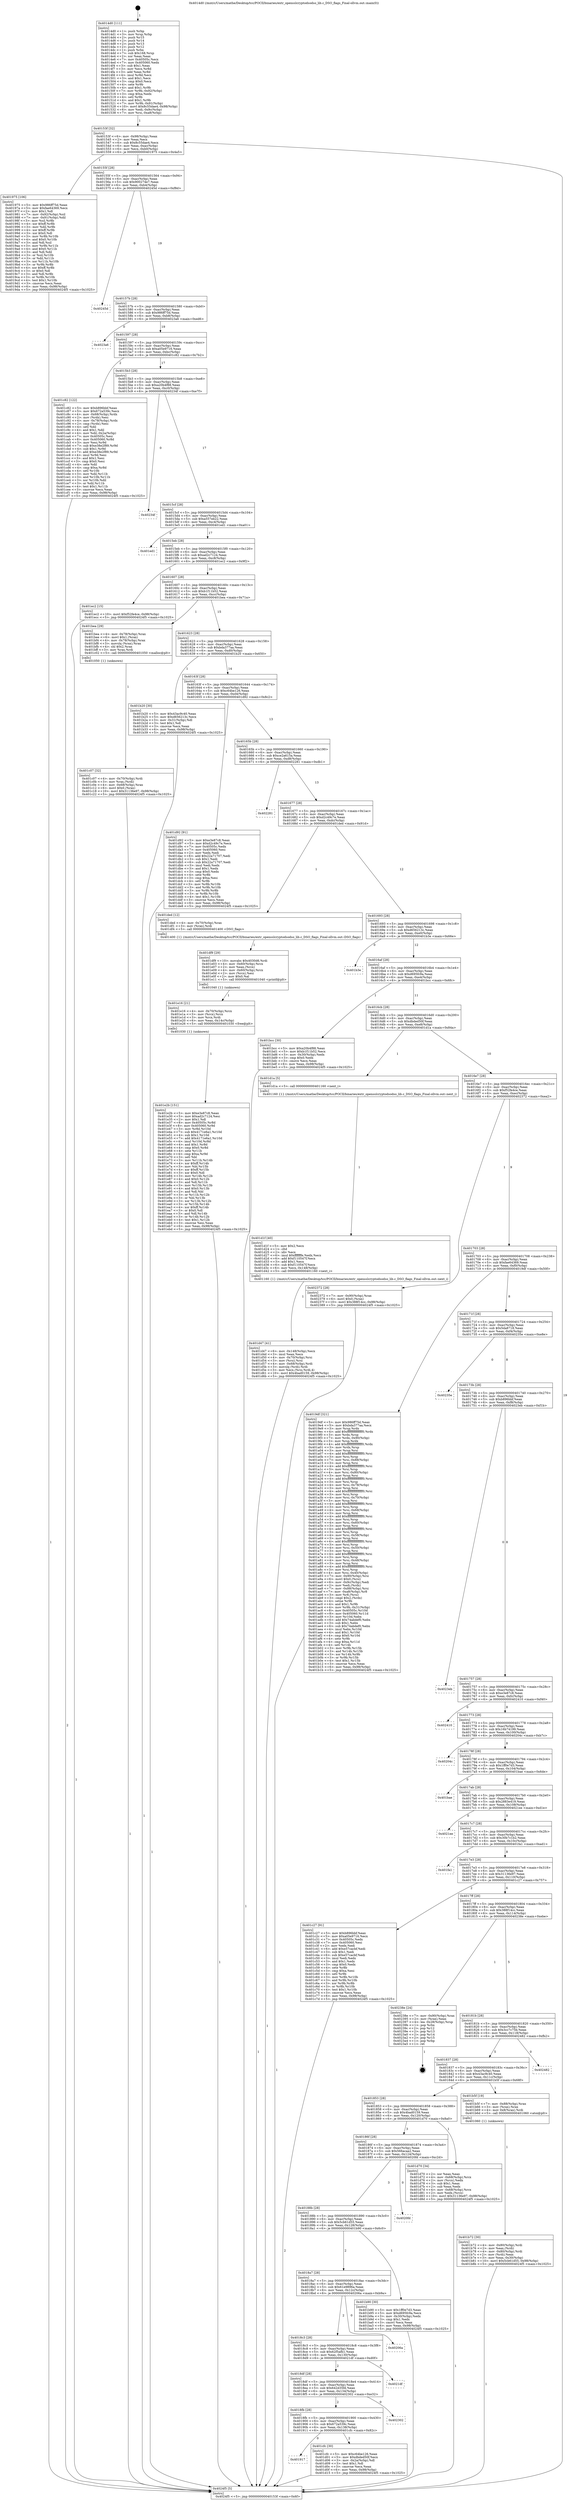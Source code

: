 digraph "0x4014d0" {
  label = "0x4014d0 (/mnt/c/Users/mathe/Desktop/tcc/POCII/binaries/extr_opensslcryptodsodso_lib.c_DSO_flags_Final-ollvm.out::main(0))"
  labelloc = "t"
  node[shape=record]

  Entry [label="",width=0.3,height=0.3,shape=circle,fillcolor=black,style=filled]
  "0x40153f" [label="{
     0x40153f [32]\l
     | [instrs]\l
     &nbsp;&nbsp;0x40153f \<+6\>: mov -0x98(%rbp),%eax\l
     &nbsp;&nbsp;0x401545 \<+2\>: mov %eax,%ecx\l
     &nbsp;&nbsp;0x401547 \<+6\>: sub $0x8c55dae4,%ecx\l
     &nbsp;&nbsp;0x40154d \<+6\>: mov %eax,-0xac(%rbp)\l
     &nbsp;&nbsp;0x401553 \<+6\>: mov %ecx,-0xb0(%rbp)\l
     &nbsp;&nbsp;0x401559 \<+6\>: je 0000000000401975 \<main+0x4a5\>\l
  }"]
  "0x401975" [label="{
     0x401975 [106]\l
     | [instrs]\l
     &nbsp;&nbsp;0x401975 \<+5\>: mov $0x986ff75d,%eax\l
     &nbsp;&nbsp;0x40197a \<+5\>: mov $0xfae64369,%ecx\l
     &nbsp;&nbsp;0x40197f \<+2\>: mov $0x1,%dl\l
     &nbsp;&nbsp;0x401981 \<+7\>: mov -0x92(%rbp),%sil\l
     &nbsp;&nbsp;0x401988 \<+7\>: mov -0x91(%rbp),%dil\l
     &nbsp;&nbsp;0x40198f \<+3\>: mov %sil,%r8b\l
     &nbsp;&nbsp;0x401992 \<+4\>: xor $0xff,%r8b\l
     &nbsp;&nbsp;0x401996 \<+3\>: mov %dil,%r9b\l
     &nbsp;&nbsp;0x401999 \<+4\>: xor $0xff,%r9b\l
     &nbsp;&nbsp;0x40199d \<+3\>: xor $0x0,%dl\l
     &nbsp;&nbsp;0x4019a0 \<+3\>: mov %r8b,%r10b\l
     &nbsp;&nbsp;0x4019a3 \<+4\>: and $0x0,%r10b\l
     &nbsp;&nbsp;0x4019a7 \<+3\>: and %dl,%sil\l
     &nbsp;&nbsp;0x4019aa \<+3\>: mov %r9b,%r11b\l
     &nbsp;&nbsp;0x4019ad \<+4\>: and $0x0,%r11b\l
     &nbsp;&nbsp;0x4019b1 \<+3\>: and %dl,%dil\l
     &nbsp;&nbsp;0x4019b4 \<+3\>: or %sil,%r10b\l
     &nbsp;&nbsp;0x4019b7 \<+3\>: or %dil,%r11b\l
     &nbsp;&nbsp;0x4019ba \<+3\>: xor %r11b,%r10b\l
     &nbsp;&nbsp;0x4019bd \<+3\>: or %r9b,%r8b\l
     &nbsp;&nbsp;0x4019c0 \<+4\>: xor $0xff,%r8b\l
     &nbsp;&nbsp;0x4019c4 \<+3\>: or $0x0,%dl\l
     &nbsp;&nbsp;0x4019c7 \<+3\>: and %dl,%r8b\l
     &nbsp;&nbsp;0x4019ca \<+3\>: or %r8b,%r10b\l
     &nbsp;&nbsp;0x4019cd \<+4\>: test $0x1,%r10b\l
     &nbsp;&nbsp;0x4019d1 \<+3\>: cmovne %ecx,%eax\l
     &nbsp;&nbsp;0x4019d4 \<+6\>: mov %eax,-0x98(%rbp)\l
     &nbsp;&nbsp;0x4019da \<+5\>: jmp 00000000004024f5 \<main+0x1025\>\l
  }"]
  "0x40155f" [label="{
     0x40155f [28]\l
     | [instrs]\l
     &nbsp;&nbsp;0x40155f \<+5\>: jmp 0000000000401564 \<main+0x94\>\l
     &nbsp;&nbsp;0x401564 \<+6\>: mov -0xac(%rbp),%eax\l
     &nbsp;&nbsp;0x40156a \<+5\>: sub $0x900274e7,%eax\l
     &nbsp;&nbsp;0x40156f \<+6\>: mov %eax,-0xb4(%rbp)\l
     &nbsp;&nbsp;0x401575 \<+6\>: je 000000000040245d \<main+0xf8d\>\l
  }"]
  "0x4024f5" [label="{
     0x4024f5 [5]\l
     | [instrs]\l
     &nbsp;&nbsp;0x4024f5 \<+5\>: jmp 000000000040153f \<main+0x6f\>\l
  }"]
  "0x4014d0" [label="{
     0x4014d0 [111]\l
     | [instrs]\l
     &nbsp;&nbsp;0x4014d0 \<+1\>: push %rbp\l
     &nbsp;&nbsp;0x4014d1 \<+3\>: mov %rsp,%rbp\l
     &nbsp;&nbsp;0x4014d4 \<+2\>: push %r15\l
     &nbsp;&nbsp;0x4014d6 \<+2\>: push %r14\l
     &nbsp;&nbsp;0x4014d8 \<+2\>: push %r13\l
     &nbsp;&nbsp;0x4014da \<+2\>: push %r12\l
     &nbsp;&nbsp;0x4014dc \<+1\>: push %rbx\l
     &nbsp;&nbsp;0x4014dd \<+7\>: sub $0x168,%rsp\l
     &nbsp;&nbsp;0x4014e4 \<+2\>: xor %eax,%eax\l
     &nbsp;&nbsp;0x4014e6 \<+7\>: mov 0x40505c,%ecx\l
     &nbsp;&nbsp;0x4014ed \<+7\>: mov 0x405060,%edx\l
     &nbsp;&nbsp;0x4014f4 \<+3\>: sub $0x1,%eax\l
     &nbsp;&nbsp;0x4014f7 \<+3\>: mov %ecx,%r8d\l
     &nbsp;&nbsp;0x4014fa \<+3\>: add %eax,%r8d\l
     &nbsp;&nbsp;0x4014fd \<+4\>: imul %r8d,%ecx\l
     &nbsp;&nbsp;0x401501 \<+3\>: and $0x1,%ecx\l
     &nbsp;&nbsp;0x401504 \<+3\>: cmp $0x0,%ecx\l
     &nbsp;&nbsp;0x401507 \<+4\>: sete %r9b\l
     &nbsp;&nbsp;0x40150b \<+4\>: and $0x1,%r9b\l
     &nbsp;&nbsp;0x40150f \<+7\>: mov %r9b,-0x92(%rbp)\l
     &nbsp;&nbsp;0x401516 \<+3\>: cmp $0xa,%edx\l
     &nbsp;&nbsp;0x401519 \<+4\>: setl %r9b\l
     &nbsp;&nbsp;0x40151d \<+4\>: and $0x1,%r9b\l
     &nbsp;&nbsp;0x401521 \<+7\>: mov %r9b,-0x91(%rbp)\l
     &nbsp;&nbsp;0x401528 \<+10\>: movl $0x8c55dae4,-0x98(%rbp)\l
     &nbsp;&nbsp;0x401532 \<+6\>: mov %edi,-0x9c(%rbp)\l
     &nbsp;&nbsp;0x401538 \<+7\>: mov %rsi,-0xa8(%rbp)\l
  }"]
  Exit [label="",width=0.3,height=0.3,shape=circle,fillcolor=black,style=filled,peripheries=2]
  "0x40245d" [label="{
     0x40245d\l
  }", style=dashed]
  "0x40157b" [label="{
     0x40157b [28]\l
     | [instrs]\l
     &nbsp;&nbsp;0x40157b \<+5\>: jmp 0000000000401580 \<main+0xb0\>\l
     &nbsp;&nbsp;0x401580 \<+6\>: mov -0xac(%rbp),%eax\l
     &nbsp;&nbsp;0x401586 \<+5\>: sub $0x986ff75d,%eax\l
     &nbsp;&nbsp;0x40158b \<+6\>: mov %eax,-0xb8(%rbp)\l
     &nbsp;&nbsp;0x401591 \<+6\>: je 00000000004023a6 \<main+0xed6\>\l
  }"]
  "0x401e2b" [label="{
     0x401e2b [151]\l
     | [instrs]\l
     &nbsp;&nbsp;0x401e2b \<+5\>: mov $0xe3e87c8,%eax\l
     &nbsp;&nbsp;0x401e30 \<+5\>: mov $0xad2c7124,%esi\l
     &nbsp;&nbsp;0x401e35 \<+2\>: mov $0x1,%dl\l
     &nbsp;&nbsp;0x401e37 \<+8\>: mov 0x40505c,%r8d\l
     &nbsp;&nbsp;0x401e3f \<+8\>: mov 0x405060,%r9d\l
     &nbsp;&nbsp;0x401e47 \<+3\>: mov %r8d,%r10d\l
     &nbsp;&nbsp;0x401e4a \<+7\>: sub $0x4171e6a1,%r10d\l
     &nbsp;&nbsp;0x401e51 \<+4\>: sub $0x1,%r10d\l
     &nbsp;&nbsp;0x401e55 \<+7\>: add $0x4171e6a1,%r10d\l
     &nbsp;&nbsp;0x401e5c \<+4\>: imul %r10d,%r8d\l
     &nbsp;&nbsp;0x401e60 \<+4\>: and $0x1,%r8d\l
     &nbsp;&nbsp;0x401e64 \<+4\>: cmp $0x0,%r8d\l
     &nbsp;&nbsp;0x401e68 \<+4\>: sete %r11b\l
     &nbsp;&nbsp;0x401e6c \<+4\>: cmp $0xa,%r9d\l
     &nbsp;&nbsp;0x401e70 \<+3\>: setl %bl\l
     &nbsp;&nbsp;0x401e73 \<+3\>: mov %r11b,%r14b\l
     &nbsp;&nbsp;0x401e76 \<+4\>: xor $0xff,%r14b\l
     &nbsp;&nbsp;0x401e7a \<+3\>: mov %bl,%r15b\l
     &nbsp;&nbsp;0x401e7d \<+4\>: xor $0xff,%r15b\l
     &nbsp;&nbsp;0x401e81 \<+3\>: xor $0x0,%dl\l
     &nbsp;&nbsp;0x401e84 \<+3\>: mov %r14b,%r12b\l
     &nbsp;&nbsp;0x401e87 \<+4\>: and $0x0,%r12b\l
     &nbsp;&nbsp;0x401e8b \<+3\>: and %dl,%r11b\l
     &nbsp;&nbsp;0x401e8e \<+3\>: mov %r15b,%r13b\l
     &nbsp;&nbsp;0x401e91 \<+4\>: and $0x0,%r13b\l
     &nbsp;&nbsp;0x401e95 \<+2\>: and %dl,%bl\l
     &nbsp;&nbsp;0x401e97 \<+3\>: or %r11b,%r12b\l
     &nbsp;&nbsp;0x401e9a \<+3\>: or %bl,%r13b\l
     &nbsp;&nbsp;0x401e9d \<+3\>: xor %r13b,%r12b\l
     &nbsp;&nbsp;0x401ea0 \<+3\>: or %r15b,%r14b\l
     &nbsp;&nbsp;0x401ea3 \<+4\>: xor $0xff,%r14b\l
     &nbsp;&nbsp;0x401ea7 \<+3\>: or $0x0,%dl\l
     &nbsp;&nbsp;0x401eaa \<+3\>: and %dl,%r14b\l
     &nbsp;&nbsp;0x401ead \<+3\>: or %r14b,%r12b\l
     &nbsp;&nbsp;0x401eb0 \<+4\>: test $0x1,%r12b\l
     &nbsp;&nbsp;0x401eb4 \<+3\>: cmovne %esi,%eax\l
     &nbsp;&nbsp;0x401eb7 \<+6\>: mov %eax,-0x98(%rbp)\l
     &nbsp;&nbsp;0x401ebd \<+5\>: jmp 00000000004024f5 \<main+0x1025\>\l
  }"]
  "0x4023a6" [label="{
     0x4023a6\l
  }", style=dashed]
  "0x401597" [label="{
     0x401597 [28]\l
     | [instrs]\l
     &nbsp;&nbsp;0x401597 \<+5\>: jmp 000000000040159c \<main+0xcc\>\l
     &nbsp;&nbsp;0x40159c \<+6\>: mov -0xac(%rbp),%eax\l
     &nbsp;&nbsp;0x4015a2 \<+5\>: sub $0xa05e9716,%eax\l
     &nbsp;&nbsp;0x4015a7 \<+6\>: mov %eax,-0xbc(%rbp)\l
     &nbsp;&nbsp;0x4015ad \<+6\>: je 0000000000401c82 \<main+0x7b2\>\l
  }"]
  "0x401e16" [label="{
     0x401e16 [21]\l
     | [instrs]\l
     &nbsp;&nbsp;0x401e16 \<+4\>: mov -0x70(%rbp),%rcx\l
     &nbsp;&nbsp;0x401e1a \<+3\>: mov (%rcx),%rcx\l
     &nbsp;&nbsp;0x401e1d \<+3\>: mov %rcx,%rdi\l
     &nbsp;&nbsp;0x401e20 \<+6\>: mov %eax,-0x14c(%rbp)\l
     &nbsp;&nbsp;0x401e26 \<+5\>: call 0000000000401030 \<free@plt\>\l
     | [calls]\l
     &nbsp;&nbsp;0x401030 \{1\} (unknown)\l
  }"]
  "0x401c82" [label="{
     0x401c82 [122]\l
     | [instrs]\l
     &nbsp;&nbsp;0x401c82 \<+5\>: mov $0xb896bbf,%eax\l
     &nbsp;&nbsp;0x401c87 \<+5\>: mov $0x672a539c,%ecx\l
     &nbsp;&nbsp;0x401c8c \<+4\>: mov -0x68(%rbp),%rdx\l
     &nbsp;&nbsp;0x401c90 \<+2\>: mov (%rdx),%esi\l
     &nbsp;&nbsp;0x401c92 \<+4\>: mov -0x78(%rbp),%rdx\l
     &nbsp;&nbsp;0x401c96 \<+2\>: cmp (%rdx),%esi\l
     &nbsp;&nbsp;0x401c98 \<+4\>: setl %dil\l
     &nbsp;&nbsp;0x401c9c \<+4\>: and $0x1,%dil\l
     &nbsp;&nbsp;0x401ca0 \<+4\>: mov %dil,-0x2a(%rbp)\l
     &nbsp;&nbsp;0x401ca4 \<+7\>: mov 0x40505c,%esi\l
     &nbsp;&nbsp;0x401cab \<+8\>: mov 0x405060,%r8d\l
     &nbsp;&nbsp;0x401cb3 \<+3\>: mov %esi,%r9d\l
     &nbsp;&nbsp;0x401cb6 \<+7\>: sub $0xe38e2f89,%r9d\l
     &nbsp;&nbsp;0x401cbd \<+4\>: sub $0x1,%r9d\l
     &nbsp;&nbsp;0x401cc1 \<+7\>: add $0xe38e2f89,%r9d\l
     &nbsp;&nbsp;0x401cc8 \<+4\>: imul %r9d,%esi\l
     &nbsp;&nbsp;0x401ccc \<+3\>: and $0x1,%esi\l
     &nbsp;&nbsp;0x401ccf \<+3\>: cmp $0x0,%esi\l
     &nbsp;&nbsp;0x401cd2 \<+4\>: sete %dil\l
     &nbsp;&nbsp;0x401cd6 \<+4\>: cmp $0xa,%r8d\l
     &nbsp;&nbsp;0x401cda \<+4\>: setl %r10b\l
     &nbsp;&nbsp;0x401cde \<+3\>: mov %dil,%r11b\l
     &nbsp;&nbsp;0x401ce1 \<+3\>: and %r10b,%r11b\l
     &nbsp;&nbsp;0x401ce4 \<+3\>: xor %r10b,%dil\l
     &nbsp;&nbsp;0x401ce7 \<+3\>: or %dil,%r11b\l
     &nbsp;&nbsp;0x401cea \<+4\>: test $0x1,%r11b\l
     &nbsp;&nbsp;0x401cee \<+3\>: cmovne %ecx,%eax\l
     &nbsp;&nbsp;0x401cf1 \<+6\>: mov %eax,-0x98(%rbp)\l
     &nbsp;&nbsp;0x401cf7 \<+5\>: jmp 00000000004024f5 \<main+0x1025\>\l
  }"]
  "0x4015b3" [label="{
     0x4015b3 [28]\l
     | [instrs]\l
     &nbsp;&nbsp;0x4015b3 \<+5\>: jmp 00000000004015b8 \<main+0xe8\>\l
     &nbsp;&nbsp;0x4015b8 \<+6\>: mov -0xac(%rbp),%eax\l
     &nbsp;&nbsp;0x4015be \<+5\>: sub $0xa20b4f88,%eax\l
     &nbsp;&nbsp;0x4015c3 \<+6\>: mov %eax,-0xc0(%rbp)\l
     &nbsp;&nbsp;0x4015c9 \<+6\>: je 000000000040234f \<main+0xe7f\>\l
  }"]
  "0x401df9" [label="{
     0x401df9 [29]\l
     | [instrs]\l
     &nbsp;&nbsp;0x401df9 \<+10\>: movabs $0x4030d6,%rdi\l
     &nbsp;&nbsp;0x401e03 \<+4\>: mov -0x60(%rbp),%rcx\l
     &nbsp;&nbsp;0x401e07 \<+2\>: mov %eax,(%rcx)\l
     &nbsp;&nbsp;0x401e09 \<+4\>: mov -0x60(%rbp),%rcx\l
     &nbsp;&nbsp;0x401e0d \<+2\>: mov (%rcx),%esi\l
     &nbsp;&nbsp;0x401e0f \<+2\>: mov $0x0,%al\l
     &nbsp;&nbsp;0x401e11 \<+5\>: call 0000000000401040 \<printf@plt\>\l
     | [calls]\l
     &nbsp;&nbsp;0x401040 \{1\} (unknown)\l
  }"]
  "0x40234f" [label="{
     0x40234f\l
  }", style=dashed]
  "0x4015cf" [label="{
     0x4015cf [28]\l
     | [instrs]\l
     &nbsp;&nbsp;0x4015cf \<+5\>: jmp 00000000004015d4 \<main+0x104\>\l
     &nbsp;&nbsp;0x4015d4 \<+6\>: mov -0xac(%rbp),%eax\l
     &nbsp;&nbsp;0x4015da \<+5\>: sub $0xa557eb22,%eax\l
     &nbsp;&nbsp;0x4015df \<+6\>: mov %eax,-0xc4(%rbp)\l
     &nbsp;&nbsp;0x4015e5 \<+6\>: je 0000000000401ed1 \<main+0xa01\>\l
  }"]
  "0x401d47" [label="{
     0x401d47 [41]\l
     | [instrs]\l
     &nbsp;&nbsp;0x401d47 \<+6\>: mov -0x148(%rbp),%ecx\l
     &nbsp;&nbsp;0x401d4d \<+3\>: imul %eax,%ecx\l
     &nbsp;&nbsp;0x401d50 \<+4\>: mov -0x70(%rbp),%rsi\l
     &nbsp;&nbsp;0x401d54 \<+3\>: mov (%rsi),%rsi\l
     &nbsp;&nbsp;0x401d57 \<+4\>: mov -0x68(%rbp),%rdi\l
     &nbsp;&nbsp;0x401d5b \<+3\>: movslq (%rdi),%rdi\l
     &nbsp;&nbsp;0x401d5e \<+3\>: mov %ecx,(%rsi,%rdi,4)\l
     &nbsp;&nbsp;0x401d61 \<+10\>: movl $0x4bad0159,-0x98(%rbp)\l
     &nbsp;&nbsp;0x401d6b \<+5\>: jmp 00000000004024f5 \<main+0x1025\>\l
  }"]
  "0x401ed1" [label="{
     0x401ed1\l
  }", style=dashed]
  "0x4015eb" [label="{
     0x4015eb [28]\l
     | [instrs]\l
     &nbsp;&nbsp;0x4015eb \<+5\>: jmp 00000000004015f0 \<main+0x120\>\l
     &nbsp;&nbsp;0x4015f0 \<+6\>: mov -0xac(%rbp),%eax\l
     &nbsp;&nbsp;0x4015f6 \<+5\>: sub $0xad2c7124,%eax\l
     &nbsp;&nbsp;0x4015fb \<+6\>: mov %eax,-0xc8(%rbp)\l
     &nbsp;&nbsp;0x401601 \<+6\>: je 0000000000401ec2 \<main+0x9f2\>\l
  }"]
  "0x401d1f" [label="{
     0x401d1f [40]\l
     | [instrs]\l
     &nbsp;&nbsp;0x401d1f \<+5\>: mov $0x2,%ecx\l
     &nbsp;&nbsp;0x401d24 \<+1\>: cltd\l
     &nbsp;&nbsp;0x401d25 \<+2\>: idiv %ecx\l
     &nbsp;&nbsp;0x401d27 \<+6\>: imul $0xfffffffe,%edx,%ecx\l
     &nbsp;&nbsp;0x401d2d \<+6\>: add $0xf110547f,%ecx\l
     &nbsp;&nbsp;0x401d33 \<+3\>: add $0x1,%ecx\l
     &nbsp;&nbsp;0x401d36 \<+6\>: sub $0xf110547f,%ecx\l
     &nbsp;&nbsp;0x401d3c \<+6\>: mov %ecx,-0x148(%rbp)\l
     &nbsp;&nbsp;0x401d42 \<+5\>: call 0000000000401160 \<next_i\>\l
     | [calls]\l
     &nbsp;&nbsp;0x401160 \{1\} (/mnt/c/Users/mathe/Desktop/tcc/POCII/binaries/extr_opensslcryptodsodso_lib.c_DSO_flags_Final-ollvm.out::next_i)\l
  }"]
  "0x401ec2" [label="{
     0x401ec2 [15]\l
     | [instrs]\l
     &nbsp;&nbsp;0x401ec2 \<+10\>: movl $0xf52fe4ce,-0x98(%rbp)\l
     &nbsp;&nbsp;0x401ecc \<+5\>: jmp 00000000004024f5 \<main+0x1025\>\l
  }"]
  "0x401607" [label="{
     0x401607 [28]\l
     | [instrs]\l
     &nbsp;&nbsp;0x401607 \<+5\>: jmp 000000000040160c \<main+0x13c\>\l
     &nbsp;&nbsp;0x40160c \<+6\>: mov -0xac(%rbp),%eax\l
     &nbsp;&nbsp;0x401612 \<+5\>: sub $0xb1f11b52,%eax\l
     &nbsp;&nbsp;0x401617 \<+6\>: mov %eax,-0xcc(%rbp)\l
     &nbsp;&nbsp;0x40161d \<+6\>: je 0000000000401bea \<main+0x71a\>\l
  }"]
  "0x401917" [label="{
     0x401917\l
  }", style=dashed]
  "0x401bea" [label="{
     0x401bea [29]\l
     | [instrs]\l
     &nbsp;&nbsp;0x401bea \<+4\>: mov -0x78(%rbp),%rax\l
     &nbsp;&nbsp;0x401bee \<+6\>: movl $0x1,(%rax)\l
     &nbsp;&nbsp;0x401bf4 \<+4\>: mov -0x78(%rbp),%rax\l
     &nbsp;&nbsp;0x401bf8 \<+3\>: movslq (%rax),%rax\l
     &nbsp;&nbsp;0x401bfb \<+4\>: shl $0x2,%rax\l
     &nbsp;&nbsp;0x401bff \<+3\>: mov %rax,%rdi\l
     &nbsp;&nbsp;0x401c02 \<+5\>: call 0000000000401050 \<malloc@plt\>\l
     | [calls]\l
     &nbsp;&nbsp;0x401050 \{1\} (unknown)\l
  }"]
  "0x401623" [label="{
     0x401623 [28]\l
     | [instrs]\l
     &nbsp;&nbsp;0x401623 \<+5\>: jmp 0000000000401628 \<main+0x158\>\l
     &nbsp;&nbsp;0x401628 \<+6\>: mov -0xac(%rbp),%eax\l
     &nbsp;&nbsp;0x40162e \<+5\>: sub $0xbda377aa,%eax\l
     &nbsp;&nbsp;0x401633 \<+6\>: mov %eax,-0xd0(%rbp)\l
     &nbsp;&nbsp;0x401639 \<+6\>: je 0000000000401b20 \<main+0x650\>\l
  }"]
  "0x401cfc" [label="{
     0x401cfc [30]\l
     | [instrs]\l
     &nbsp;&nbsp;0x401cfc \<+5\>: mov $0xc64be126,%eax\l
     &nbsp;&nbsp;0x401d01 \<+5\>: mov $0xdbded50f,%ecx\l
     &nbsp;&nbsp;0x401d06 \<+3\>: mov -0x2a(%rbp),%dl\l
     &nbsp;&nbsp;0x401d09 \<+3\>: test $0x1,%dl\l
     &nbsp;&nbsp;0x401d0c \<+3\>: cmovne %ecx,%eax\l
     &nbsp;&nbsp;0x401d0f \<+6\>: mov %eax,-0x98(%rbp)\l
     &nbsp;&nbsp;0x401d15 \<+5\>: jmp 00000000004024f5 \<main+0x1025\>\l
  }"]
  "0x401b20" [label="{
     0x401b20 [30]\l
     | [instrs]\l
     &nbsp;&nbsp;0x401b20 \<+5\>: mov $0x43ac9c40,%eax\l
     &nbsp;&nbsp;0x401b25 \<+5\>: mov $0xd656213c,%ecx\l
     &nbsp;&nbsp;0x401b2a \<+3\>: mov -0x31(%rbp),%dl\l
     &nbsp;&nbsp;0x401b2d \<+3\>: test $0x1,%dl\l
     &nbsp;&nbsp;0x401b30 \<+3\>: cmovne %ecx,%eax\l
     &nbsp;&nbsp;0x401b33 \<+6\>: mov %eax,-0x98(%rbp)\l
     &nbsp;&nbsp;0x401b39 \<+5\>: jmp 00000000004024f5 \<main+0x1025\>\l
  }"]
  "0x40163f" [label="{
     0x40163f [28]\l
     | [instrs]\l
     &nbsp;&nbsp;0x40163f \<+5\>: jmp 0000000000401644 \<main+0x174\>\l
     &nbsp;&nbsp;0x401644 \<+6\>: mov -0xac(%rbp),%eax\l
     &nbsp;&nbsp;0x40164a \<+5\>: sub $0xc64be126,%eax\l
     &nbsp;&nbsp;0x40164f \<+6\>: mov %eax,-0xd4(%rbp)\l
     &nbsp;&nbsp;0x401655 \<+6\>: je 0000000000401d92 \<main+0x8c2\>\l
  }"]
  "0x4018fb" [label="{
     0x4018fb [28]\l
     | [instrs]\l
     &nbsp;&nbsp;0x4018fb \<+5\>: jmp 0000000000401900 \<main+0x430\>\l
     &nbsp;&nbsp;0x401900 \<+6\>: mov -0xac(%rbp),%eax\l
     &nbsp;&nbsp;0x401906 \<+5\>: sub $0x672a539c,%eax\l
     &nbsp;&nbsp;0x40190b \<+6\>: mov %eax,-0x138(%rbp)\l
     &nbsp;&nbsp;0x401911 \<+6\>: je 0000000000401cfc \<main+0x82c\>\l
  }"]
  "0x401d92" [label="{
     0x401d92 [91]\l
     | [instrs]\l
     &nbsp;&nbsp;0x401d92 \<+5\>: mov $0xe3e87c8,%eax\l
     &nbsp;&nbsp;0x401d97 \<+5\>: mov $0xd2c49c7e,%ecx\l
     &nbsp;&nbsp;0x401d9c \<+7\>: mov 0x40505c,%edx\l
     &nbsp;&nbsp;0x401da3 \<+7\>: mov 0x405060,%esi\l
     &nbsp;&nbsp;0x401daa \<+2\>: mov %edx,%edi\l
     &nbsp;&nbsp;0x401dac \<+6\>: add $0x22a71707,%edi\l
     &nbsp;&nbsp;0x401db2 \<+3\>: sub $0x1,%edi\l
     &nbsp;&nbsp;0x401db5 \<+6\>: sub $0x22a71707,%edi\l
     &nbsp;&nbsp;0x401dbb \<+3\>: imul %edi,%edx\l
     &nbsp;&nbsp;0x401dbe \<+3\>: and $0x1,%edx\l
     &nbsp;&nbsp;0x401dc1 \<+3\>: cmp $0x0,%edx\l
     &nbsp;&nbsp;0x401dc4 \<+4\>: sete %r8b\l
     &nbsp;&nbsp;0x401dc8 \<+3\>: cmp $0xa,%esi\l
     &nbsp;&nbsp;0x401dcb \<+4\>: setl %r9b\l
     &nbsp;&nbsp;0x401dcf \<+3\>: mov %r8b,%r10b\l
     &nbsp;&nbsp;0x401dd2 \<+3\>: and %r9b,%r10b\l
     &nbsp;&nbsp;0x401dd5 \<+3\>: xor %r9b,%r8b\l
     &nbsp;&nbsp;0x401dd8 \<+3\>: or %r8b,%r10b\l
     &nbsp;&nbsp;0x401ddb \<+4\>: test $0x1,%r10b\l
     &nbsp;&nbsp;0x401ddf \<+3\>: cmovne %ecx,%eax\l
     &nbsp;&nbsp;0x401de2 \<+6\>: mov %eax,-0x98(%rbp)\l
     &nbsp;&nbsp;0x401de8 \<+5\>: jmp 00000000004024f5 \<main+0x1025\>\l
  }"]
  "0x40165b" [label="{
     0x40165b [28]\l
     | [instrs]\l
     &nbsp;&nbsp;0x40165b \<+5\>: jmp 0000000000401660 \<main+0x190\>\l
     &nbsp;&nbsp;0x401660 \<+6\>: mov -0xac(%rbp),%eax\l
     &nbsp;&nbsp;0x401666 \<+5\>: sub $0xce2a615a,%eax\l
     &nbsp;&nbsp;0x40166b \<+6\>: mov %eax,-0xd8(%rbp)\l
     &nbsp;&nbsp;0x401671 \<+6\>: je 0000000000402281 \<main+0xdb1\>\l
  }"]
  "0x402302" [label="{
     0x402302\l
  }", style=dashed]
  "0x402281" [label="{
     0x402281\l
  }", style=dashed]
  "0x401677" [label="{
     0x401677 [28]\l
     | [instrs]\l
     &nbsp;&nbsp;0x401677 \<+5\>: jmp 000000000040167c \<main+0x1ac\>\l
     &nbsp;&nbsp;0x40167c \<+6\>: mov -0xac(%rbp),%eax\l
     &nbsp;&nbsp;0x401682 \<+5\>: sub $0xd2c49c7e,%eax\l
     &nbsp;&nbsp;0x401687 \<+6\>: mov %eax,-0xdc(%rbp)\l
     &nbsp;&nbsp;0x40168d \<+6\>: je 0000000000401ded \<main+0x91d\>\l
  }"]
  "0x4018df" [label="{
     0x4018df [28]\l
     | [instrs]\l
     &nbsp;&nbsp;0x4018df \<+5\>: jmp 00000000004018e4 \<main+0x414\>\l
     &nbsp;&nbsp;0x4018e4 \<+6\>: mov -0xac(%rbp),%eax\l
     &nbsp;&nbsp;0x4018ea \<+5\>: sub $0x642d35fd,%eax\l
     &nbsp;&nbsp;0x4018ef \<+6\>: mov %eax,-0x134(%rbp)\l
     &nbsp;&nbsp;0x4018f5 \<+6\>: je 0000000000402302 \<main+0xe32\>\l
  }"]
  "0x401ded" [label="{
     0x401ded [12]\l
     | [instrs]\l
     &nbsp;&nbsp;0x401ded \<+4\>: mov -0x70(%rbp),%rax\l
     &nbsp;&nbsp;0x401df1 \<+3\>: mov (%rax),%rdi\l
     &nbsp;&nbsp;0x401df4 \<+5\>: call 0000000000401400 \<DSO_flags\>\l
     | [calls]\l
     &nbsp;&nbsp;0x401400 \{1\} (/mnt/c/Users/mathe/Desktop/tcc/POCII/binaries/extr_opensslcryptodsodso_lib.c_DSO_flags_Final-ollvm.out::DSO_flags)\l
  }"]
  "0x401693" [label="{
     0x401693 [28]\l
     | [instrs]\l
     &nbsp;&nbsp;0x401693 \<+5\>: jmp 0000000000401698 \<main+0x1c8\>\l
     &nbsp;&nbsp;0x401698 \<+6\>: mov -0xac(%rbp),%eax\l
     &nbsp;&nbsp;0x40169e \<+5\>: sub $0xd656213c,%eax\l
     &nbsp;&nbsp;0x4016a3 \<+6\>: mov %eax,-0xe0(%rbp)\l
     &nbsp;&nbsp;0x4016a9 \<+6\>: je 0000000000401b3e \<main+0x66e\>\l
  }"]
  "0x4021df" [label="{
     0x4021df\l
  }", style=dashed]
  "0x401b3e" [label="{
     0x401b3e\l
  }", style=dashed]
  "0x4016af" [label="{
     0x4016af [28]\l
     | [instrs]\l
     &nbsp;&nbsp;0x4016af \<+5\>: jmp 00000000004016b4 \<main+0x1e4\>\l
     &nbsp;&nbsp;0x4016b4 \<+6\>: mov -0xac(%rbp),%eax\l
     &nbsp;&nbsp;0x4016ba \<+5\>: sub $0xd695fc9a,%eax\l
     &nbsp;&nbsp;0x4016bf \<+6\>: mov %eax,-0xe4(%rbp)\l
     &nbsp;&nbsp;0x4016c5 \<+6\>: je 0000000000401bcc \<main+0x6fc\>\l
  }"]
  "0x4018c3" [label="{
     0x4018c3 [28]\l
     | [instrs]\l
     &nbsp;&nbsp;0x4018c3 \<+5\>: jmp 00000000004018c8 \<main+0x3f8\>\l
     &nbsp;&nbsp;0x4018c8 \<+6\>: mov -0xac(%rbp),%eax\l
     &nbsp;&nbsp;0x4018ce \<+5\>: sub $0x62f5afb1,%eax\l
     &nbsp;&nbsp;0x4018d3 \<+6\>: mov %eax,-0x130(%rbp)\l
     &nbsp;&nbsp;0x4018d9 \<+6\>: je 00000000004021df \<main+0xd0f\>\l
  }"]
  "0x401bcc" [label="{
     0x401bcc [30]\l
     | [instrs]\l
     &nbsp;&nbsp;0x401bcc \<+5\>: mov $0xa20b4f88,%eax\l
     &nbsp;&nbsp;0x401bd1 \<+5\>: mov $0xb1f11b52,%ecx\l
     &nbsp;&nbsp;0x401bd6 \<+3\>: mov -0x30(%rbp),%edx\l
     &nbsp;&nbsp;0x401bd9 \<+3\>: cmp $0x0,%edx\l
     &nbsp;&nbsp;0x401bdc \<+3\>: cmove %ecx,%eax\l
     &nbsp;&nbsp;0x401bdf \<+6\>: mov %eax,-0x98(%rbp)\l
     &nbsp;&nbsp;0x401be5 \<+5\>: jmp 00000000004024f5 \<main+0x1025\>\l
  }"]
  "0x4016cb" [label="{
     0x4016cb [28]\l
     | [instrs]\l
     &nbsp;&nbsp;0x4016cb \<+5\>: jmp 00000000004016d0 \<main+0x200\>\l
     &nbsp;&nbsp;0x4016d0 \<+6\>: mov -0xac(%rbp),%eax\l
     &nbsp;&nbsp;0x4016d6 \<+5\>: sub $0xdbded50f,%eax\l
     &nbsp;&nbsp;0x4016db \<+6\>: mov %eax,-0xe8(%rbp)\l
     &nbsp;&nbsp;0x4016e1 \<+6\>: je 0000000000401d1a \<main+0x84a\>\l
  }"]
  "0x40206a" [label="{
     0x40206a\l
  }", style=dashed]
  "0x401d1a" [label="{
     0x401d1a [5]\l
     | [instrs]\l
     &nbsp;&nbsp;0x401d1a \<+5\>: call 0000000000401160 \<next_i\>\l
     | [calls]\l
     &nbsp;&nbsp;0x401160 \{1\} (/mnt/c/Users/mathe/Desktop/tcc/POCII/binaries/extr_opensslcryptodsodso_lib.c_DSO_flags_Final-ollvm.out::next_i)\l
  }"]
  "0x4016e7" [label="{
     0x4016e7 [28]\l
     | [instrs]\l
     &nbsp;&nbsp;0x4016e7 \<+5\>: jmp 00000000004016ec \<main+0x21c\>\l
     &nbsp;&nbsp;0x4016ec \<+6\>: mov -0xac(%rbp),%eax\l
     &nbsp;&nbsp;0x4016f2 \<+5\>: sub $0xf52fe4ce,%eax\l
     &nbsp;&nbsp;0x4016f7 \<+6\>: mov %eax,-0xec(%rbp)\l
     &nbsp;&nbsp;0x4016fd \<+6\>: je 0000000000402372 \<main+0xea2\>\l
  }"]
  "0x401c07" [label="{
     0x401c07 [32]\l
     | [instrs]\l
     &nbsp;&nbsp;0x401c07 \<+4\>: mov -0x70(%rbp),%rdi\l
     &nbsp;&nbsp;0x401c0b \<+3\>: mov %rax,(%rdi)\l
     &nbsp;&nbsp;0x401c0e \<+4\>: mov -0x68(%rbp),%rax\l
     &nbsp;&nbsp;0x401c12 \<+6\>: movl $0x0,(%rax)\l
     &nbsp;&nbsp;0x401c18 \<+10\>: movl $0x31136e97,-0x98(%rbp)\l
     &nbsp;&nbsp;0x401c22 \<+5\>: jmp 00000000004024f5 \<main+0x1025\>\l
  }"]
  "0x402372" [label="{
     0x402372 [28]\l
     | [instrs]\l
     &nbsp;&nbsp;0x402372 \<+7\>: mov -0x90(%rbp),%rax\l
     &nbsp;&nbsp;0x402379 \<+6\>: movl $0x0,(%rax)\l
     &nbsp;&nbsp;0x40237f \<+10\>: movl $0x388f14cc,-0x98(%rbp)\l
     &nbsp;&nbsp;0x402389 \<+5\>: jmp 00000000004024f5 \<main+0x1025\>\l
  }"]
  "0x401703" [label="{
     0x401703 [28]\l
     | [instrs]\l
     &nbsp;&nbsp;0x401703 \<+5\>: jmp 0000000000401708 \<main+0x238\>\l
     &nbsp;&nbsp;0x401708 \<+6\>: mov -0xac(%rbp),%eax\l
     &nbsp;&nbsp;0x40170e \<+5\>: sub $0xfae64369,%eax\l
     &nbsp;&nbsp;0x401713 \<+6\>: mov %eax,-0xf0(%rbp)\l
     &nbsp;&nbsp;0x401719 \<+6\>: je 00000000004019df \<main+0x50f\>\l
  }"]
  "0x4018a7" [label="{
     0x4018a7 [28]\l
     | [instrs]\l
     &nbsp;&nbsp;0x4018a7 \<+5\>: jmp 00000000004018ac \<main+0x3dc\>\l
     &nbsp;&nbsp;0x4018ac \<+6\>: mov -0xac(%rbp),%eax\l
     &nbsp;&nbsp;0x4018b2 \<+5\>: sub $0x61e9896a,%eax\l
     &nbsp;&nbsp;0x4018b7 \<+6\>: mov %eax,-0x12c(%rbp)\l
     &nbsp;&nbsp;0x4018bd \<+6\>: je 000000000040206a \<main+0xb9a\>\l
  }"]
  "0x4019df" [label="{
     0x4019df [321]\l
     | [instrs]\l
     &nbsp;&nbsp;0x4019df \<+5\>: mov $0x986ff75d,%eax\l
     &nbsp;&nbsp;0x4019e4 \<+5\>: mov $0xbda377aa,%ecx\l
     &nbsp;&nbsp;0x4019e9 \<+3\>: mov %rsp,%rdx\l
     &nbsp;&nbsp;0x4019ec \<+4\>: add $0xfffffffffffffff0,%rdx\l
     &nbsp;&nbsp;0x4019f0 \<+3\>: mov %rdx,%rsp\l
     &nbsp;&nbsp;0x4019f3 \<+7\>: mov %rdx,-0x90(%rbp)\l
     &nbsp;&nbsp;0x4019fa \<+3\>: mov %rsp,%rdx\l
     &nbsp;&nbsp;0x4019fd \<+4\>: add $0xfffffffffffffff0,%rdx\l
     &nbsp;&nbsp;0x401a01 \<+3\>: mov %rdx,%rsp\l
     &nbsp;&nbsp;0x401a04 \<+3\>: mov %rsp,%rsi\l
     &nbsp;&nbsp;0x401a07 \<+4\>: add $0xfffffffffffffff0,%rsi\l
     &nbsp;&nbsp;0x401a0b \<+3\>: mov %rsi,%rsp\l
     &nbsp;&nbsp;0x401a0e \<+7\>: mov %rsi,-0x88(%rbp)\l
     &nbsp;&nbsp;0x401a15 \<+3\>: mov %rsp,%rsi\l
     &nbsp;&nbsp;0x401a18 \<+4\>: add $0xfffffffffffffff0,%rsi\l
     &nbsp;&nbsp;0x401a1c \<+3\>: mov %rsi,%rsp\l
     &nbsp;&nbsp;0x401a1f \<+4\>: mov %rsi,-0x80(%rbp)\l
     &nbsp;&nbsp;0x401a23 \<+3\>: mov %rsp,%rsi\l
     &nbsp;&nbsp;0x401a26 \<+4\>: add $0xfffffffffffffff0,%rsi\l
     &nbsp;&nbsp;0x401a2a \<+3\>: mov %rsi,%rsp\l
     &nbsp;&nbsp;0x401a2d \<+4\>: mov %rsi,-0x78(%rbp)\l
     &nbsp;&nbsp;0x401a31 \<+3\>: mov %rsp,%rsi\l
     &nbsp;&nbsp;0x401a34 \<+4\>: add $0xfffffffffffffff0,%rsi\l
     &nbsp;&nbsp;0x401a38 \<+3\>: mov %rsi,%rsp\l
     &nbsp;&nbsp;0x401a3b \<+4\>: mov %rsi,-0x70(%rbp)\l
     &nbsp;&nbsp;0x401a3f \<+3\>: mov %rsp,%rsi\l
     &nbsp;&nbsp;0x401a42 \<+4\>: add $0xfffffffffffffff0,%rsi\l
     &nbsp;&nbsp;0x401a46 \<+3\>: mov %rsi,%rsp\l
     &nbsp;&nbsp;0x401a49 \<+4\>: mov %rsi,-0x68(%rbp)\l
     &nbsp;&nbsp;0x401a4d \<+3\>: mov %rsp,%rsi\l
     &nbsp;&nbsp;0x401a50 \<+4\>: add $0xfffffffffffffff0,%rsi\l
     &nbsp;&nbsp;0x401a54 \<+3\>: mov %rsi,%rsp\l
     &nbsp;&nbsp;0x401a57 \<+4\>: mov %rsi,-0x60(%rbp)\l
     &nbsp;&nbsp;0x401a5b \<+3\>: mov %rsp,%rsi\l
     &nbsp;&nbsp;0x401a5e \<+4\>: add $0xfffffffffffffff0,%rsi\l
     &nbsp;&nbsp;0x401a62 \<+3\>: mov %rsi,%rsp\l
     &nbsp;&nbsp;0x401a65 \<+4\>: mov %rsi,-0x58(%rbp)\l
     &nbsp;&nbsp;0x401a69 \<+3\>: mov %rsp,%rsi\l
     &nbsp;&nbsp;0x401a6c \<+4\>: add $0xfffffffffffffff0,%rsi\l
     &nbsp;&nbsp;0x401a70 \<+3\>: mov %rsi,%rsp\l
     &nbsp;&nbsp;0x401a73 \<+4\>: mov %rsi,-0x50(%rbp)\l
     &nbsp;&nbsp;0x401a77 \<+3\>: mov %rsp,%rsi\l
     &nbsp;&nbsp;0x401a7a \<+4\>: add $0xfffffffffffffff0,%rsi\l
     &nbsp;&nbsp;0x401a7e \<+3\>: mov %rsi,%rsp\l
     &nbsp;&nbsp;0x401a81 \<+4\>: mov %rsi,-0x48(%rbp)\l
     &nbsp;&nbsp;0x401a85 \<+3\>: mov %rsp,%rsi\l
     &nbsp;&nbsp;0x401a88 \<+4\>: add $0xfffffffffffffff0,%rsi\l
     &nbsp;&nbsp;0x401a8c \<+3\>: mov %rsi,%rsp\l
     &nbsp;&nbsp;0x401a8f \<+4\>: mov %rsi,-0x40(%rbp)\l
     &nbsp;&nbsp;0x401a93 \<+7\>: mov -0x90(%rbp),%rsi\l
     &nbsp;&nbsp;0x401a9a \<+6\>: movl $0x0,(%rsi)\l
     &nbsp;&nbsp;0x401aa0 \<+6\>: mov -0x9c(%rbp),%edi\l
     &nbsp;&nbsp;0x401aa6 \<+2\>: mov %edi,(%rdx)\l
     &nbsp;&nbsp;0x401aa8 \<+7\>: mov -0x88(%rbp),%rsi\l
     &nbsp;&nbsp;0x401aaf \<+7\>: mov -0xa8(%rbp),%r8\l
     &nbsp;&nbsp;0x401ab6 \<+3\>: mov %r8,(%rsi)\l
     &nbsp;&nbsp;0x401ab9 \<+3\>: cmpl $0x2,(%rdx)\l
     &nbsp;&nbsp;0x401abc \<+4\>: setne %r9b\l
     &nbsp;&nbsp;0x401ac0 \<+4\>: and $0x1,%r9b\l
     &nbsp;&nbsp;0x401ac4 \<+4\>: mov %r9b,-0x31(%rbp)\l
     &nbsp;&nbsp;0x401ac8 \<+8\>: mov 0x40505c,%r10d\l
     &nbsp;&nbsp;0x401ad0 \<+8\>: mov 0x405060,%r11d\l
     &nbsp;&nbsp;0x401ad8 \<+3\>: mov %r10d,%ebx\l
     &nbsp;&nbsp;0x401adb \<+6\>: add $0x74abdef0,%ebx\l
     &nbsp;&nbsp;0x401ae1 \<+3\>: sub $0x1,%ebx\l
     &nbsp;&nbsp;0x401ae4 \<+6\>: sub $0x74abdef0,%ebx\l
     &nbsp;&nbsp;0x401aea \<+4\>: imul %ebx,%r10d\l
     &nbsp;&nbsp;0x401aee \<+4\>: and $0x1,%r10d\l
     &nbsp;&nbsp;0x401af2 \<+4\>: cmp $0x0,%r10d\l
     &nbsp;&nbsp;0x401af6 \<+4\>: sete %r9b\l
     &nbsp;&nbsp;0x401afa \<+4\>: cmp $0xa,%r11d\l
     &nbsp;&nbsp;0x401afe \<+4\>: setl %r14b\l
     &nbsp;&nbsp;0x401b02 \<+3\>: mov %r9b,%r15b\l
     &nbsp;&nbsp;0x401b05 \<+3\>: and %r14b,%r15b\l
     &nbsp;&nbsp;0x401b08 \<+3\>: xor %r14b,%r9b\l
     &nbsp;&nbsp;0x401b0b \<+3\>: or %r9b,%r15b\l
     &nbsp;&nbsp;0x401b0e \<+4\>: test $0x1,%r15b\l
     &nbsp;&nbsp;0x401b12 \<+3\>: cmovne %ecx,%eax\l
     &nbsp;&nbsp;0x401b15 \<+6\>: mov %eax,-0x98(%rbp)\l
     &nbsp;&nbsp;0x401b1b \<+5\>: jmp 00000000004024f5 \<main+0x1025\>\l
  }"]
  "0x40171f" [label="{
     0x40171f [28]\l
     | [instrs]\l
     &nbsp;&nbsp;0x40171f \<+5\>: jmp 0000000000401724 \<main+0x254\>\l
     &nbsp;&nbsp;0x401724 \<+6\>: mov -0xac(%rbp),%eax\l
     &nbsp;&nbsp;0x40172a \<+5\>: sub $0x5da8718,%eax\l
     &nbsp;&nbsp;0x40172f \<+6\>: mov %eax,-0xf4(%rbp)\l
     &nbsp;&nbsp;0x401735 \<+6\>: je 000000000040235e \<main+0xe8e\>\l
  }"]
  "0x401b90" [label="{
     0x401b90 [30]\l
     | [instrs]\l
     &nbsp;&nbsp;0x401b90 \<+5\>: mov $0x1ff0e7d3,%eax\l
     &nbsp;&nbsp;0x401b95 \<+5\>: mov $0xd695fc9a,%ecx\l
     &nbsp;&nbsp;0x401b9a \<+3\>: mov -0x30(%rbp),%edx\l
     &nbsp;&nbsp;0x401b9d \<+3\>: cmp $0x1,%edx\l
     &nbsp;&nbsp;0x401ba0 \<+3\>: cmovl %ecx,%eax\l
     &nbsp;&nbsp;0x401ba3 \<+6\>: mov %eax,-0x98(%rbp)\l
     &nbsp;&nbsp;0x401ba9 \<+5\>: jmp 00000000004024f5 \<main+0x1025\>\l
  }"]
  "0x40188b" [label="{
     0x40188b [28]\l
     | [instrs]\l
     &nbsp;&nbsp;0x40188b \<+5\>: jmp 0000000000401890 \<main+0x3c0\>\l
     &nbsp;&nbsp;0x401890 \<+6\>: mov -0xac(%rbp),%eax\l
     &nbsp;&nbsp;0x401896 \<+5\>: sub $0x5cb61d55,%eax\l
     &nbsp;&nbsp;0x40189b \<+6\>: mov %eax,-0x128(%rbp)\l
     &nbsp;&nbsp;0x4018a1 \<+6\>: je 0000000000401b90 \<main+0x6c0\>\l
  }"]
  "0x40235e" [label="{
     0x40235e\l
  }", style=dashed]
  "0x40173b" [label="{
     0x40173b [28]\l
     | [instrs]\l
     &nbsp;&nbsp;0x40173b \<+5\>: jmp 0000000000401740 \<main+0x270\>\l
     &nbsp;&nbsp;0x401740 \<+6\>: mov -0xac(%rbp),%eax\l
     &nbsp;&nbsp;0x401746 \<+5\>: sub $0xb896bbf,%eax\l
     &nbsp;&nbsp;0x40174b \<+6\>: mov %eax,-0xf8(%rbp)\l
     &nbsp;&nbsp;0x401751 \<+6\>: je 00000000004023eb \<main+0xf1b\>\l
  }"]
  "0x4020fd" [label="{
     0x4020fd\l
  }", style=dashed]
  "0x4023eb" [label="{
     0x4023eb\l
  }", style=dashed]
  "0x401757" [label="{
     0x401757 [28]\l
     | [instrs]\l
     &nbsp;&nbsp;0x401757 \<+5\>: jmp 000000000040175c \<main+0x28c\>\l
     &nbsp;&nbsp;0x40175c \<+6\>: mov -0xac(%rbp),%eax\l
     &nbsp;&nbsp;0x401762 \<+5\>: sub $0xe3e87c8,%eax\l
     &nbsp;&nbsp;0x401767 \<+6\>: mov %eax,-0xfc(%rbp)\l
     &nbsp;&nbsp;0x40176d \<+6\>: je 0000000000402410 \<main+0xf40\>\l
  }"]
  "0x40186f" [label="{
     0x40186f [28]\l
     | [instrs]\l
     &nbsp;&nbsp;0x40186f \<+5\>: jmp 0000000000401874 \<main+0x3a4\>\l
     &nbsp;&nbsp;0x401874 \<+6\>: mov -0xac(%rbp),%eax\l
     &nbsp;&nbsp;0x40187a \<+5\>: sub $0x566acaa2,%eax\l
     &nbsp;&nbsp;0x40187f \<+6\>: mov %eax,-0x124(%rbp)\l
     &nbsp;&nbsp;0x401885 \<+6\>: je 00000000004020fd \<main+0xc2d\>\l
  }"]
  "0x402410" [label="{
     0x402410\l
  }", style=dashed]
  "0x401773" [label="{
     0x401773 [28]\l
     | [instrs]\l
     &nbsp;&nbsp;0x401773 \<+5\>: jmp 0000000000401778 \<main+0x2a8\>\l
     &nbsp;&nbsp;0x401778 \<+6\>: mov -0xac(%rbp),%eax\l
     &nbsp;&nbsp;0x40177e \<+5\>: sub $0x16b74199,%eax\l
     &nbsp;&nbsp;0x401783 \<+6\>: mov %eax,-0x100(%rbp)\l
     &nbsp;&nbsp;0x401789 \<+6\>: je 000000000040204c \<main+0xb7c\>\l
  }"]
  "0x401d70" [label="{
     0x401d70 [34]\l
     | [instrs]\l
     &nbsp;&nbsp;0x401d70 \<+2\>: xor %eax,%eax\l
     &nbsp;&nbsp;0x401d72 \<+4\>: mov -0x68(%rbp),%rcx\l
     &nbsp;&nbsp;0x401d76 \<+2\>: mov (%rcx),%edx\l
     &nbsp;&nbsp;0x401d78 \<+3\>: sub $0x1,%eax\l
     &nbsp;&nbsp;0x401d7b \<+2\>: sub %eax,%edx\l
     &nbsp;&nbsp;0x401d7d \<+4\>: mov -0x68(%rbp),%rcx\l
     &nbsp;&nbsp;0x401d81 \<+2\>: mov %edx,(%rcx)\l
     &nbsp;&nbsp;0x401d83 \<+10\>: movl $0x31136e97,-0x98(%rbp)\l
     &nbsp;&nbsp;0x401d8d \<+5\>: jmp 00000000004024f5 \<main+0x1025\>\l
  }"]
  "0x40204c" [label="{
     0x40204c\l
  }", style=dashed]
  "0x40178f" [label="{
     0x40178f [28]\l
     | [instrs]\l
     &nbsp;&nbsp;0x40178f \<+5\>: jmp 0000000000401794 \<main+0x2c4\>\l
     &nbsp;&nbsp;0x401794 \<+6\>: mov -0xac(%rbp),%eax\l
     &nbsp;&nbsp;0x40179a \<+5\>: sub $0x1ff0e7d3,%eax\l
     &nbsp;&nbsp;0x40179f \<+6\>: mov %eax,-0x104(%rbp)\l
     &nbsp;&nbsp;0x4017a5 \<+6\>: je 0000000000401bae \<main+0x6de\>\l
  }"]
  "0x401b72" [label="{
     0x401b72 [30]\l
     | [instrs]\l
     &nbsp;&nbsp;0x401b72 \<+4\>: mov -0x80(%rbp),%rdi\l
     &nbsp;&nbsp;0x401b76 \<+2\>: mov %eax,(%rdi)\l
     &nbsp;&nbsp;0x401b78 \<+4\>: mov -0x80(%rbp),%rdi\l
     &nbsp;&nbsp;0x401b7c \<+2\>: mov (%rdi),%eax\l
     &nbsp;&nbsp;0x401b7e \<+3\>: mov %eax,-0x30(%rbp)\l
     &nbsp;&nbsp;0x401b81 \<+10\>: movl $0x5cb61d55,-0x98(%rbp)\l
     &nbsp;&nbsp;0x401b8b \<+5\>: jmp 00000000004024f5 \<main+0x1025\>\l
  }"]
  "0x401bae" [label="{
     0x401bae\l
  }", style=dashed]
  "0x4017ab" [label="{
     0x4017ab [28]\l
     | [instrs]\l
     &nbsp;&nbsp;0x4017ab \<+5\>: jmp 00000000004017b0 \<main+0x2e0\>\l
     &nbsp;&nbsp;0x4017b0 \<+6\>: mov -0xac(%rbp),%eax\l
     &nbsp;&nbsp;0x4017b6 \<+5\>: sub $0x2883e419,%eax\l
     &nbsp;&nbsp;0x4017bb \<+6\>: mov %eax,-0x108(%rbp)\l
     &nbsp;&nbsp;0x4017c1 \<+6\>: je 00000000004021ee \<main+0xd1e\>\l
  }"]
  "0x401853" [label="{
     0x401853 [28]\l
     | [instrs]\l
     &nbsp;&nbsp;0x401853 \<+5\>: jmp 0000000000401858 \<main+0x388\>\l
     &nbsp;&nbsp;0x401858 \<+6\>: mov -0xac(%rbp),%eax\l
     &nbsp;&nbsp;0x40185e \<+5\>: sub $0x4bad0159,%eax\l
     &nbsp;&nbsp;0x401863 \<+6\>: mov %eax,-0x120(%rbp)\l
     &nbsp;&nbsp;0x401869 \<+6\>: je 0000000000401d70 \<main+0x8a0\>\l
  }"]
  "0x4021ee" [label="{
     0x4021ee\l
  }", style=dashed]
  "0x4017c7" [label="{
     0x4017c7 [28]\l
     | [instrs]\l
     &nbsp;&nbsp;0x4017c7 \<+5\>: jmp 00000000004017cc \<main+0x2fc\>\l
     &nbsp;&nbsp;0x4017cc \<+6\>: mov -0xac(%rbp),%eax\l
     &nbsp;&nbsp;0x4017d2 \<+5\>: sub $0x30b7c1b2,%eax\l
     &nbsp;&nbsp;0x4017d7 \<+6\>: mov %eax,-0x10c(%rbp)\l
     &nbsp;&nbsp;0x4017dd \<+6\>: je 0000000000401fa1 \<main+0xad1\>\l
  }"]
  "0x401b5f" [label="{
     0x401b5f [19]\l
     | [instrs]\l
     &nbsp;&nbsp;0x401b5f \<+7\>: mov -0x88(%rbp),%rax\l
     &nbsp;&nbsp;0x401b66 \<+3\>: mov (%rax),%rax\l
     &nbsp;&nbsp;0x401b69 \<+4\>: mov 0x8(%rax),%rdi\l
     &nbsp;&nbsp;0x401b6d \<+5\>: call 0000000000401060 \<atoi@plt\>\l
     | [calls]\l
     &nbsp;&nbsp;0x401060 \{1\} (unknown)\l
  }"]
  "0x401fa1" [label="{
     0x401fa1\l
  }", style=dashed]
  "0x4017e3" [label="{
     0x4017e3 [28]\l
     | [instrs]\l
     &nbsp;&nbsp;0x4017e3 \<+5\>: jmp 00000000004017e8 \<main+0x318\>\l
     &nbsp;&nbsp;0x4017e8 \<+6\>: mov -0xac(%rbp),%eax\l
     &nbsp;&nbsp;0x4017ee \<+5\>: sub $0x31136e97,%eax\l
     &nbsp;&nbsp;0x4017f3 \<+6\>: mov %eax,-0x110(%rbp)\l
     &nbsp;&nbsp;0x4017f9 \<+6\>: je 0000000000401c27 \<main+0x757\>\l
  }"]
  "0x401837" [label="{
     0x401837 [28]\l
     | [instrs]\l
     &nbsp;&nbsp;0x401837 \<+5\>: jmp 000000000040183c \<main+0x36c\>\l
     &nbsp;&nbsp;0x40183c \<+6\>: mov -0xac(%rbp),%eax\l
     &nbsp;&nbsp;0x401842 \<+5\>: sub $0x43ac9c40,%eax\l
     &nbsp;&nbsp;0x401847 \<+6\>: mov %eax,-0x11c(%rbp)\l
     &nbsp;&nbsp;0x40184d \<+6\>: je 0000000000401b5f \<main+0x68f\>\l
  }"]
  "0x401c27" [label="{
     0x401c27 [91]\l
     | [instrs]\l
     &nbsp;&nbsp;0x401c27 \<+5\>: mov $0xb896bbf,%eax\l
     &nbsp;&nbsp;0x401c2c \<+5\>: mov $0xa05e9716,%ecx\l
     &nbsp;&nbsp;0x401c31 \<+7\>: mov 0x40505c,%edx\l
     &nbsp;&nbsp;0x401c38 \<+7\>: mov 0x405060,%esi\l
     &nbsp;&nbsp;0x401c3f \<+2\>: mov %edx,%edi\l
     &nbsp;&nbsp;0x401c41 \<+6\>: add $0xe57cacbf,%edi\l
     &nbsp;&nbsp;0x401c47 \<+3\>: sub $0x1,%edi\l
     &nbsp;&nbsp;0x401c4a \<+6\>: sub $0xe57cacbf,%edi\l
     &nbsp;&nbsp;0x401c50 \<+3\>: imul %edi,%edx\l
     &nbsp;&nbsp;0x401c53 \<+3\>: and $0x1,%edx\l
     &nbsp;&nbsp;0x401c56 \<+3\>: cmp $0x0,%edx\l
     &nbsp;&nbsp;0x401c59 \<+4\>: sete %r8b\l
     &nbsp;&nbsp;0x401c5d \<+3\>: cmp $0xa,%esi\l
     &nbsp;&nbsp;0x401c60 \<+4\>: setl %r9b\l
     &nbsp;&nbsp;0x401c64 \<+3\>: mov %r8b,%r10b\l
     &nbsp;&nbsp;0x401c67 \<+3\>: and %r9b,%r10b\l
     &nbsp;&nbsp;0x401c6a \<+3\>: xor %r9b,%r8b\l
     &nbsp;&nbsp;0x401c6d \<+3\>: or %r8b,%r10b\l
     &nbsp;&nbsp;0x401c70 \<+4\>: test $0x1,%r10b\l
     &nbsp;&nbsp;0x401c74 \<+3\>: cmovne %ecx,%eax\l
     &nbsp;&nbsp;0x401c77 \<+6\>: mov %eax,-0x98(%rbp)\l
     &nbsp;&nbsp;0x401c7d \<+5\>: jmp 00000000004024f5 \<main+0x1025\>\l
  }"]
  "0x4017ff" [label="{
     0x4017ff [28]\l
     | [instrs]\l
     &nbsp;&nbsp;0x4017ff \<+5\>: jmp 0000000000401804 \<main+0x334\>\l
     &nbsp;&nbsp;0x401804 \<+6\>: mov -0xac(%rbp),%eax\l
     &nbsp;&nbsp;0x40180a \<+5\>: sub $0x388f14cc,%eax\l
     &nbsp;&nbsp;0x40180f \<+6\>: mov %eax,-0x114(%rbp)\l
     &nbsp;&nbsp;0x401815 \<+6\>: je 000000000040238e \<main+0xebe\>\l
  }"]
  "0x402482" [label="{
     0x402482\l
  }", style=dashed]
  "0x40238e" [label="{
     0x40238e [24]\l
     | [instrs]\l
     &nbsp;&nbsp;0x40238e \<+7\>: mov -0x90(%rbp),%rax\l
     &nbsp;&nbsp;0x402395 \<+2\>: mov (%rax),%eax\l
     &nbsp;&nbsp;0x402397 \<+4\>: lea -0x28(%rbp),%rsp\l
     &nbsp;&nbsp;0x40239b \<+1\>: pop %rbx\l
     &nbsp;&nbsp;0x40239c \<+2\>: pop %r12\l
     &nbsp;&nbsp;0x40239e \<+2\>: pop %r13\l
     &nbsp;&nbsp;0x4023a0 \<+2\>: pop %r14\l
     &nbsp;&nbsp;0x4023a2 \<+2\>: pop %r15\l
     &nbsp;&nbsp;0x4023a4 \<+1\>: pop %rbp\l
     &nbsp;&nbsp;0x4023a5 \<+1\>: ret\l
  }"]
  "0x40181b" [label="{
     0x40181b [28]\l
     | [instrs]\l
     &nbsp;&nbsp;0x40181b \<+5\>: jmp 0000000000401820 \<main+0x350\>\l
     &nbsp;&nbsp;0x401820 \<+6\>: mov -0xac(%rbp),%eax\l
     &nbsp;&nbsp;0x401826 \<+5\>: sub $0x3cc7c75b,%eax\l
     &nbsp;&nbsp;0x40182b \<+6\>: mov %eax,-0x118(%rbp)\l
     &nbsp;&nbsp;0x401831 \<+6\>: je 0000000000402482 \<main+0xfb2\>\l
  }"]
  Entry -> "0x4014d0" [label=" 1"]
  "0x40153f" -> "0x401975" [label=" 1"]
  "0x40153f" -> "0x40155f" [label=" 19"]
  "0x401975" -> "0x4024f5" [label=" 1"]
  "0x4014d0" -> "0x40153f" [label=" 1"]
  "0x4024f5" -> "0x40153f" [label=" 19"]
  "0x40238e" -> Exit [label=" 1"]
  "0x40155f" -> "0x40245d" [label=" 0"]
  "0x40155f" -> "0x40157b" [label=" 19"]
  "0x402372" -> "0x4024f5" [label=" 1"]
  "0x40157b" -> "0x4023a6" [label=" 0"]
  "0x40157b" -> "0x401597" [label=" 19"]
  "0x401ec2" -> "0x4024f5" [label=" 1"]
  "0x401597" -> "0x401c82" [label=" 2"]
  "0x401597" -> "0x4015b3" [label=" 17"]
  "0x401e2b" -> "0x4024f5" [label=" 1"]
  "0x4015b3" -> "0x40234f" [label=" 0"]
  "0x4015b3" -> "0x4015cf" [label=" 17"]
  "0x401e16" -> "0x401e2b" [label=" 1"]
  "0x4015cf" -> "0x401ed1" [label=" 0"]
  "0x4015cf" -> "0x4015eb" [label=" 17"]
  "0x401df9" -> "0x401e16" [label=" 1"]
  "0x4015eb" -> "0x401ec2" [label=" 1"]
  "0x4015eb" -> "0x401607" [label=" 16"]
  "0x401ded" -> "0x401df9" [label=" 1"]
  "0x401607" -> "0x401bea" [label=" 1"]
  "0x401607" -> "0x401623" [label=" 15"]
  "0x401d92" -> "0x4024f5" [label=" 1"]
  "0x401623" -> "0x401b20" [label=" 1"]
  "0x401623" -> "0x40163f" [label=" 14"]
  "0x401d70" -> "0x4024f5" [label=" 1"]
  "0x40163f" -> "0x401d92" [label=" 1"]
  "0x40163f" -> "0x40165b" [label=" 13"]
  "0x401d1f" -> "0x401d47" [label=" 1"]
  "0x40165b" -> "0x402281" [label=" 0"]
  "0x40165b" -> "0x401677" [label=" 13"]
  "0x401d1a" -> "0x401d1f" [label=" 1"]
  "0x401677" -> "0x401ded" [label=" 1"]
  "0x401677" -> "0x401693" [label=" 12"]
  "0x4018fb" -> "0x401917" [label=" 0"]
  "0x401693" -> "0x401b3e" [label=" 0"]
  "0x401693" -> "0x4016af" [label=" 12"]
  "0x4018fb" -> "0x401cfc" [label=" 2"]
  "0x4016af" -> "0x401bcc" [label=" 1"]
  "0x4016af" -> "0x4016cb" [label=" 11"]
  "0x4018df" -> "0x4018fb" [label=" 2"]
  "0x4016cb" -> "0x401d1a" [label=" 1"]
  "0x4016cb" -> "0x4016e7" [label=" 10"]
  "0x4018df" -> "0x402302" [label=" 0"]
  "0x4016e7" -> "0x402372" [label=" 1"]
  "0x4016e7" -> "0x401703" [label=" 9"]
  "0x4018c3" -> "0x4018df" [label=" 2"]
  "0x401703" -> "0x4019df" [label=" 1"]
  "0x401703" -> "0x40171f" [label=" 8"]
  "0x4018c3" -> "0x4021df" [label=" 0"]
  "0x4019df" -> "0x4024f5" [label=" 1"]
  "0x401b20" -> "0x4024f5" [label=" 1"]
  "0x401d47" -> "0x4024f5" [label=" 1"]
  "0x40171f" -> "0x40235e" [label=" 0"]
  "0x40171f" -> "0x40173b" [label=" 8"]
  "0x4018a7" -> "0x40206a" [label=" 0"]
  "0x40173b" -> "0x4023eb" [label=" 0"]
  "0x40173b" -> "0x401757" [label=" 8"]
  "0x401cfc" -> "0x4024f5" [label=" 2"]
  "0x401757" -> "0x402410" [label=" 0"]
  "0x401757" -> "0x401773" [label=" 8"]
  "0x401c27" -> "0x4024f5" [label=" 2"]
  "0x401773" -> "0x40204c" [label=" 0"]
  "0x401773" -> "0x40178f" [label=" 8"]
  "0x401c07" -> "0x4024f5" [label=" 1"]
  "0x40178f" -> "0x401bae" [label=" 0"]
  "0x40178f" -> "0x4017ab" [label=" 8"]
  "0x401bcc" -> "0x4024f5" [label=" 1"]
  "0x4017ab" -> "0x4021ee" [label=" 0"]
  "0x4017ab" -> "0x4017c7" [label=" 8"]
  "0x401b90" -> "0x4024f5" [label=" 1"]
  "0x4017c7" -> "0x401fa1" [label=" 0"]
  "0x4017c7" -> "0x4017e3" [label=" 8"]
  "0x40188b" -> "0x4018a7" [label=" 2"]
  "0x4017e3" -> "0x401c27" [label=" 2"]
  "0x4017e3" -> "0x4017ff" [label=" 6"]
  "0x4018a7" -> "0x4018c3" [label=" 2"]
  "0x4017ff" -> "0x40238e" [label=" 1"]
  "0x4017ff" -> "0x40181b" [label=" 5"]
  "0x40186f" -> "0x40188b" [label=" 3"]
  "0x40181b" -> "0x402482" [label=" 0"]
  "0x40181b" -> "0x401837" [label=" 5"]
  "0x40188b" -> "0x401b90" [label=" 1"]
  "0x401837" -> "0x401b5f" [label=" 1"]
  "0x401837" -> "0x401853" [label=" 4"]
  "0x401b5f" -> "0x401b72" [label=" 1"]
  "0x401b72" -> "0x4024f5" [label=" 1"]
  "0x401bea" -> "0x401c07" [label=" 1"]
  "0x401853" -> "0x401d70" [label=" 1"]
  "0x401853" -> "0x40186f" [label=" 3"]
  "0x401c82" -> "0x4024f5" [label=" 2"]
  "0x40186f" -> "0x4020fd" [label=" 0"]
}
